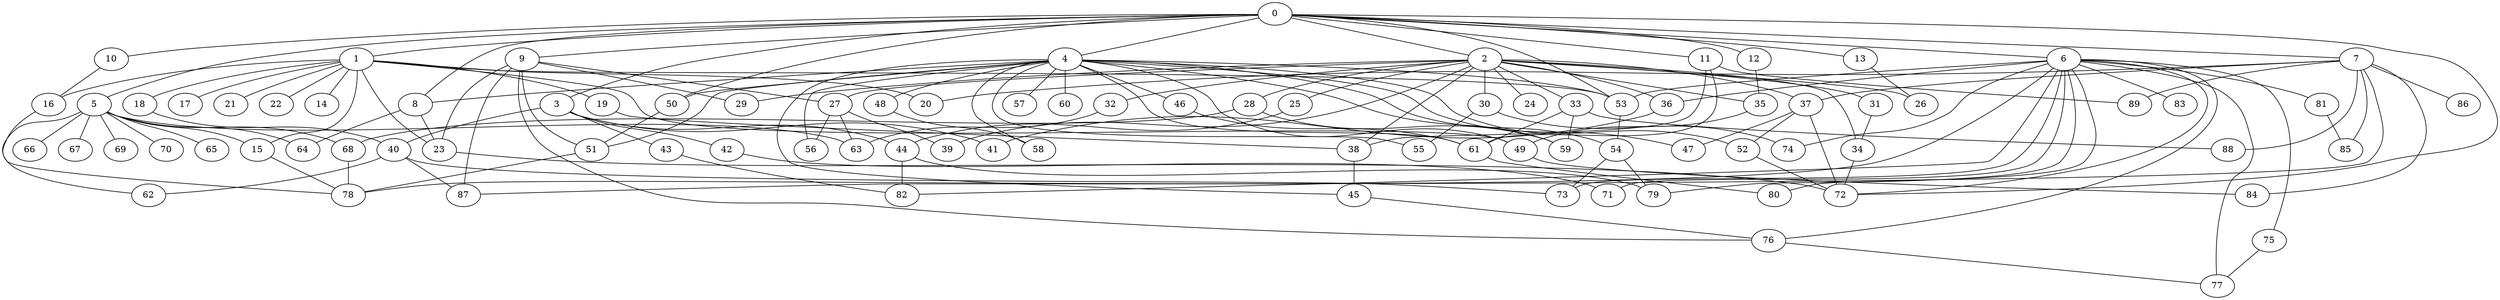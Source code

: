 
graph graphname {
    0 -- 1
0 -- 2
0 -- 3
0 -- 4
0 -- 5
0 -- 6
0 -- 7
0 -- 8
0 -- 9
0 -- 10
0 -- 11
0 -- 12
0 -- 13
0 -- 53
0 -- 72
0 -- 50
1 -- 14
1 -- 15
1 -- 16
1 -- 17
1 -- 18
1 -- 19
1 -- 20
1 -- 21
1 -- 22
1 -- 23
1 -- 53
1 -- 49
2 -- 32
2 -- 34
2 -- 35
2 -- 36
2 -- 37
2 -- 38
2 -- 33
2 -- 39
2 -- 24
2 -- 25
2 -- 26
2 -- 27
2 -- 28
2 -- 29
2 -- 30
2 -- 31
3 -- 40
3 -- 41
3 -- 42
3 -- 43
3 -- 44
4 -- 45
4 -- 46
4 -- 47
4 -- 48
4 -- 49
4 -- 50
4 -- 51
4 -- 52
4 -- 53
4 -- 54
4 -- 55
4 -- 56
4 -- 57
4 -- 58
4 -- 59
4 -- 60
4 -- 61
4 -- 8
5 -- 64
5 -- 66
5 -- 67
5 -- 68
5 -- 69
5 -- 70
5 -- 65
5 -- 62
5 -- 63
5 -- 15
6 -- 71
6 -- 72
6 -- 73
6 -- 74
6 -- 75
6 -- 76
6 -- 77
6 -- 78
6 -- 79
6 -- 80
6 -- 81
6 -- 82
6 -- 83
6 -- 36
6 -- 53
7 -- 84
7 -- 85
7 -- 86
7 -- 87
7 -- 88
7 -- 89
7 -- 20
7 -- 37
8 -- 23
8 -- 64
9 -- 29
9 -- 51
9 -- 87
9 -- 76
9 -- 27
9 -- 23
10 -- 16
11 -- 61
11 -- 38
11 -- 89
12 -- 35
13 -- 26
15 -- 78
16 -- 78
18 -- 40
19 -- 38
23 -- 72
25 -- 44
27 -- 56
27 -- 63
27 -- 39
28 -- 59
28 -- 68
30 -- 55
30 -- 74
31 -- 34
32 -- 63
33 -- 88
33 -- 59
33 -- 61
34 -- 72
35 -- 49
36 -- 41
37 -- 47
37 -- 52
37 -- 72
38 -- 45
40 -- 87
40 -- 62
40 -- 73
42 -- 71
43 -- 82
44 -- 82
44 -- 79
45 -- 76
46 -- 61
48 -- 58
49 -- 84
50 -- 51
51 -- 78
52 -- 72
53 -- 54
54 -- 79
54 -- 73
61 -- 80
68 -- 78
75 -- 77
76 -- 77
81 -- 85

}
